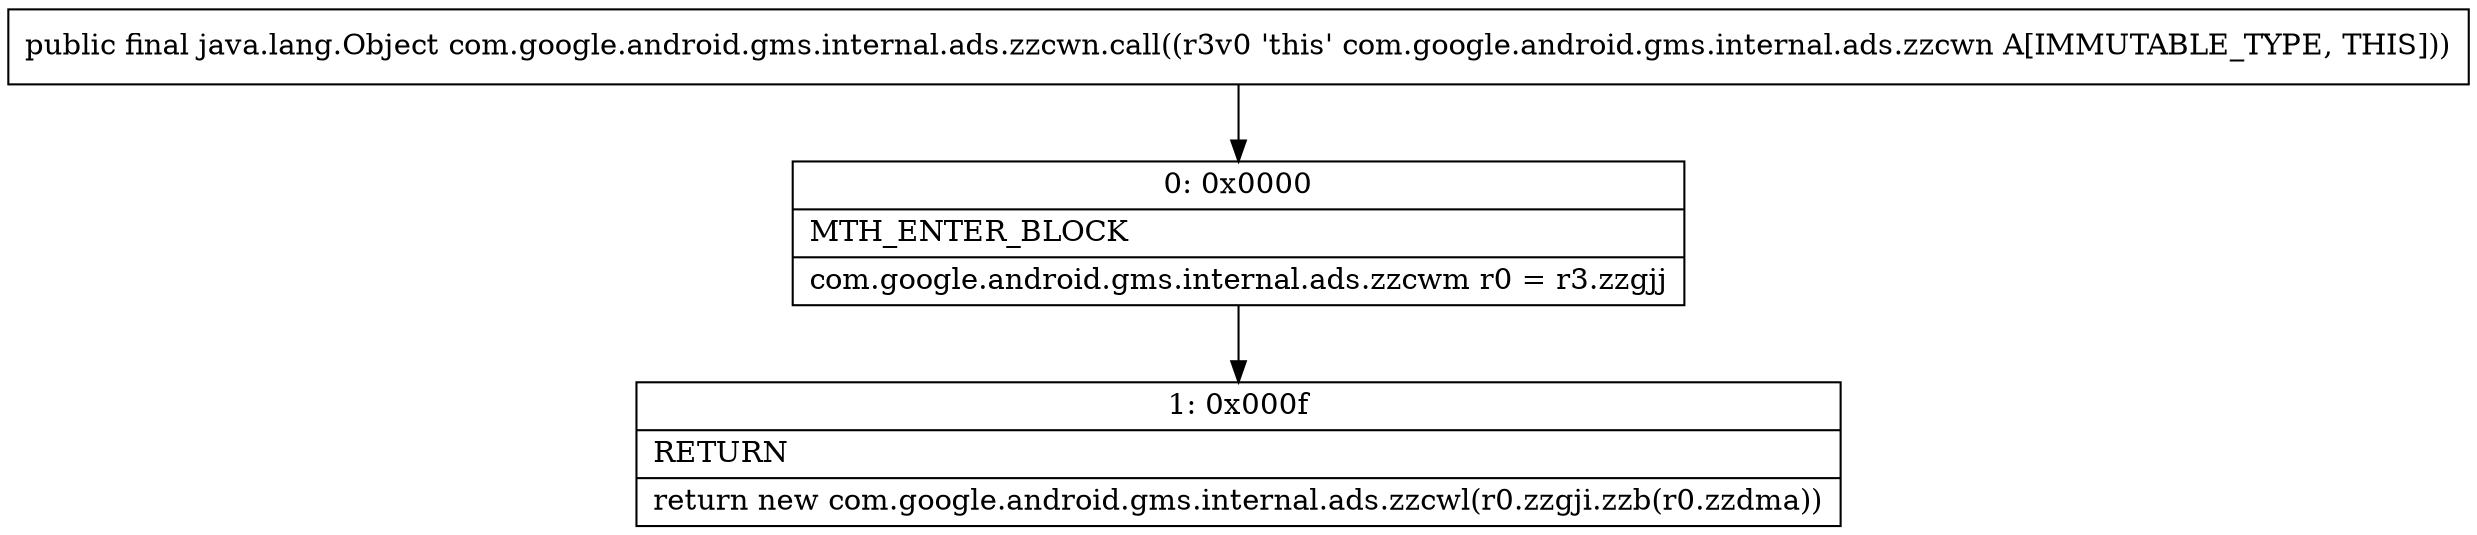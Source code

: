 digraph "CFG forcom.google.android.gms.internal.ads.zzcwn.call()Ljava\/lang\/Object;" {
Node_0 [shape=record,label="{0\:\ 0x0000|MTH_ENTER_BLOCK\l|com.google.android.gms.internal.ads.zzcwm r0 = r3.zzgjj\l}"];
Node_1 [shape=record,label="{1\:\ 0x000f|RETURN\l|return new com.google.android.gms.internal.ads.zzcwl(r0.zzgji.zzb(r0.zzdma))\l}"];
MethodNode[shape=record,label="{public final java.lang.Object com.google.android.gms.internal.ads.zzcwn.call((r3v0 'this' com.google.android.gms.internal.ads.zzcwn A[IMMUTABLE_TYPE, THIS])) }"];
MethodNode -> Node_0;
Node_0 -> Node_1;
}

